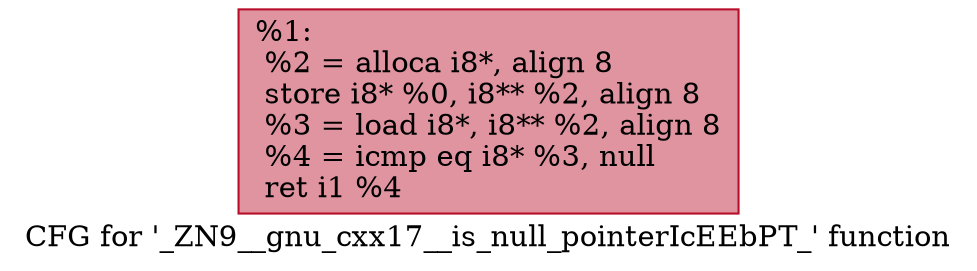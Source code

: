 digraph "CFG for '_ZN9__gnu_cxx17__is_null_pointerIcEEbPT_' function" {
	label="CFG for '_ZN9__gnu_cxx17__is_null_pointerIcEEbPT_' function";

	Node0x558411973eb0 [shape=record,color="#b70d28ff", style=filled, fillcolor="#b70d2870",label="{%1:\l  %2 = alloca i8*, align 8\l  store i8* %0, i8** %2, align 8\l  %3 = load i8*, i8** %2, align 8\l  %4 = icmp eq i8* %3, null\l  ret i1 %4\l}"];
}
